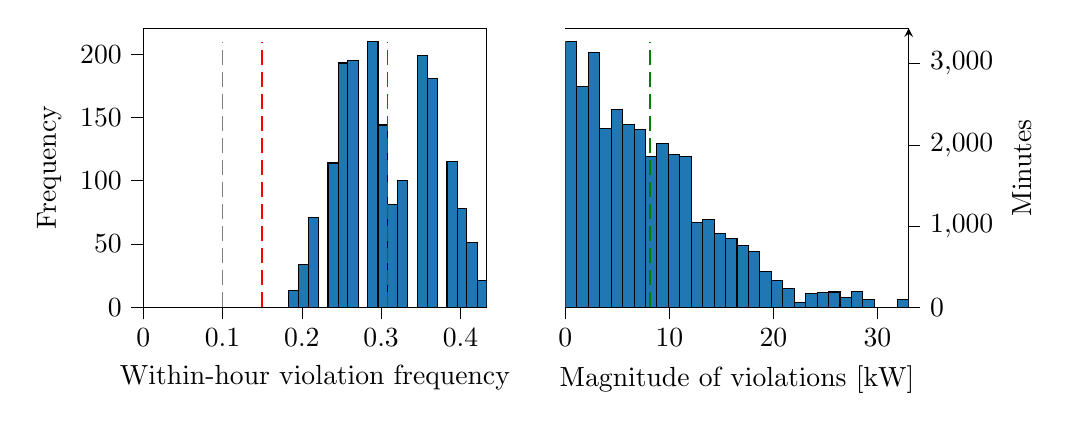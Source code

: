 % This file was created with tikzplotlib v0.10.1.
\begin{tikzpicture}

\definecolor{darkgray176}{RGB}{176,176,176}
\definecolor{green}{RGB}{0,128,0}
\definecolor{lightgray204}{RGB}{204,204,204}
\definecolor{steelblue31119180}{RGB}{31,119,180}

\begin{groupplot}[group style={group size=2 by 1}]
\nextgroupplot[
legend cell align={left},
legend style={fill opacity=0.8, draw opacity=1, text opacity=1, draw=lightgray204},
tick align=outside,
tick pos=left,
width=0.49\textwidth,
x grid style={darkgray176},
xlabel={Within-hour violation frequency},
xmin=0, xmax=0.433,
xtick style={color=black},
y grid style={darkgray176},
ylabel={Frequency},
ymin=0, ymax=220.5,
ytick style={color=black}
]
\draw[draw=black,fill=steelblue31119180] (axis cs:0.183,0) rectangle (axis cs:0.196,13);
\draw[draw=black,fill=steelblue31119180] (axis cs:0.196,0) rectangle (axis cs:0.208,34);
\draw[draw=black,fill=steelblue31119180] (axis cs:0.208,0) rectangle (axis cs:0.221,71);
\draw[draw=black,fill=steelblue31119180] (axis cs:0.221,0) rectangle (axis cs:0.233,0);
\draw[draw=black,fill=steelblue31119180] (axis cs:0.233,0) rectangle (axis cs:0.246,114);
\draw[draw=black,fill=steelblue31119180] (axis cs:0.246,0) rectangle (axis cs:0.258,193);
\draw[draw=black,fill=steelblue31119180] (axis cs:0.258,0) rectangle (axis cs:0.271,195);
\draw[draw=black,fill=steelblue31119180] (axis cs:0.271,0) rectangle (axis cs:0.283,0);
\draw[draw=black,fill=steelblue31119180] (axis cs:0.283,0) rectangle (axis cs:0.296,210);
\draw[draw=black,fill=steelblue31119180] (axis cs:0.296,0) rectangle (axis cs:0.308,144);
\draw[draw=black,fill=steelblue31119180] (axis cs:0.308,0) rectangle (axis cs:0.321,81);
\draw[draw=black,fill=steelblue31119180] (axis cs:0.321,0) rectangle (axis cs:0.333,100);
\draw[draw=black,fill=steelblue31119180] (axis cs:0.333,0) rectangle (axis cs:0.346,0);
\draw[draw=black,fill=steelblue31119180] (axis cs:0.346,0) rectangle (axis cs:0.358,199);
\draw[draw=black,fill=steelblue31119180] (axis cs:0.358,0) rectangle (axis cs:0.371,181);
\draw[draw=black,fill=steelblue31119180] (axis cs:0.371,0) rectangle (axis cs:0.383,0);
\draw[draw=black,fill=steelblue31119180] (axis cs:0.383,0) rectangle (axis cs:0.396,115);
\draw[draw=black,fill=steelblue31119180] (axis cs:0.396,0) rectangle (axis cs:0.408,78);
\draw[draw=black,fill=steelblue31119180] (axis cs:0.408,0) rectangle (axis cs:0.421,51);
\draw[draw=black,fill=steelblue31119180] (axis cs:0.421,0) rectangle (axis cs:0.433,21);
\path [draw=green, semithick, dash pattern=on 5.55pt off 2.4pt]
(axis cs:0.308,0)
--(axis cs:0.308,210);

\path [draw=black, draw opacity=0.5, semithick, dash pattern=on 5.55pt off 2.4pt]
(axis cs:0.1,0)
--(axis cs:0.1,210);

\path [draw=red, semithick, dash pattern=on 5.55pt off 2.4pt]
(axis cs:0.15,0)
--(axis cs:0.15,210);


\nextgroupplot[
axis y line=right,
legend cell align={left},
legend style={fill opacity=0.8, draw opacity=1, text opacity=1, draw=lightgray204},
tick align=outside,
width=0.49\textwidth,
x grid style={darkgray176},
xlabel={Magnitude of violations [kW]},
xmin=0, xmax=32.995,
xtick pos=left,
xtick style={color=black},
y grid style={darkgray176},
ylabel={Minutes},
ymin=0, ymax=3435.6,
ytick pos=right,
ytick style={color=black},
yticklabel style={anchor=west}
]
\draw[draw=black,fill=steelblue31119180] (axis cs:0.008,0) rectangle (axis cs:1.107,3272);
\draw[draw=black,fill=steelblue31119180] (axis cs:1.107,0) rectangle (axis cs:2.207,2722);
\draw[draw=black,fill=steelblue31119180] (axis cs:2.207,0) rectangle (axis cs:3.307,3136);
\draw[draw=black,fill=steelblue31119180] (axis cs:3.307,0) rectangle (axis cs:4.406,2204);
\draw[draw=black,fill=steelblue31119180] (axis cs:4.406,0) rectangle (axis cs:5.506,2440);
\draw[draw=black,fill=steelblue31119180] (axis cs:5.506,0) rectangle (axis cs:6.605,2251);
\draw[draw=black,fill=steelblue31119180] (axis cs:6.605,0) rectangle (axis cs:7.705,2190);
\draw[draw=black,fill=steelblue31119180] (axis cs:7.705,0) rectangle (axis cs:8.804,1857);
\draw[draw=black,fill=steelblue31119180] (axis cs:8.804,0) rectangle (axis cs:9.904,2017);
\draw[draw=black,fill=steelblue31119180] (axis cs:9.904,0) rectangle (axis cs:11.004,1884);
\draw[draw=black,fill=steelblue31119180] (axis cs:11.004,0) rectangle (axis cs:12.103,1856);
\draw[draw=black,fill=steelblue31119180] (axis cs:12.103,0) rectangle (axis cs:13.203,1047);
\draw[draw=black,fill=steelblue31119180] (axis cs:13.203,0) rectangle (axis cs:14.302,1080);
\draw[draw=black,fill=steelblue31119180] (axis cs:14.302,0) rectangle (axis cs:15.402,913);
\draw[draw=black,fill=steelblue31119180] (axis cs:15.402,0) rectangle (axis cs:16.501,846);
\draw[draw=black,fill=steelblue31119180] (axis cs:16.501,0) rectangle (axis cs:17.601,760);
\draw[draw=black,fill=steelblue31119180] (axis cs:17.601,0) rectangle (axis cs:18.701,691);
\draw[draw=black,fill=steelblue31119180] (axis cs:18.701,0) rectangle (axis cs:19.8,444);
\draw[draw=black,fill=steelblue31119180] (axis cs:19.8,0) rectangle (axis cs:20.9,330);
\draw[draw=black,fill=steelblue31119180] (axis cs:20.9,0) rectangle (axis cs:21.999,235);
\draw[draw=black,fill=steelblue31119180] (axis cs:21.999,0) rectangle (axis cs:23.099,59);
\draw[draw=black,fill=steelblue31119180] (axis cs:23.099,0) rectangle (axis cs:24.198,170);
\draw[draw=black,fill=steelblue31119180] (axis cs:24.198,0) rectangle (axis cs:25.298,184);
\draw[draw=black,fill=steelblue31119180] (axis cs:25.298,0) rectangle (axis cs:26.398,187);
\draw[draw=black,fill=steelblue31119180] (axis cs:26.398,0) rectangle (axis cs:27.497,120);
\draw[draw=black,fill=steelblue31119180] (axis cs:27.497,0) rectangle (axis cs:28.597,196);
\draw[draw=black,fill=steelblue31119180] (axis cs:28.597,0) rectangle (axis cs:29.696,97);
\draw[draw=black,fill=steelblue31119180] (axis cs:29.696,0) rectangle (axis cs:30.796,0);
\draw[draw=black,fill=steelblue31119180] (axis cs:30.796,0) rectangle (axis cs:31.895,0);
\draw[draw=black,fill=steelblue31119180] (axis cs:31.895,0) rectangle (axis cs:32.995,97);
\path [draw=green, semithick, dash pattern=on 5.55pt off 2.4pt]
(axis cs:8.109,0)
--(axis cs:8.109,3272);

\end{groupplot}

\end{tikzpicture}
